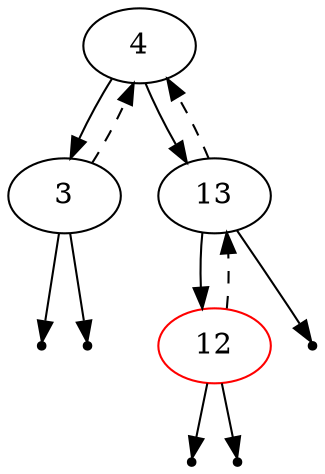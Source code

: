 digraph BST {
	 4 -> 3;
	 4 -> 13;
	 13 -> 4 [style=dashed];
	 13 -> 12;
	 null0 [shape=point];
	 13 -> null0;
	12 [color="red"];
	 12 -> 13 [style=dashed];
	 null1 [shape=point];
	 12 -> null1;
	 null2 [shape=point];
	 12 -> null2;
	 3 -> 4 [style=dashed];
	 null3 [shape=point];
	 3 -> null3;
	 null4 [shape=point];
	 3 -> null4;
}
